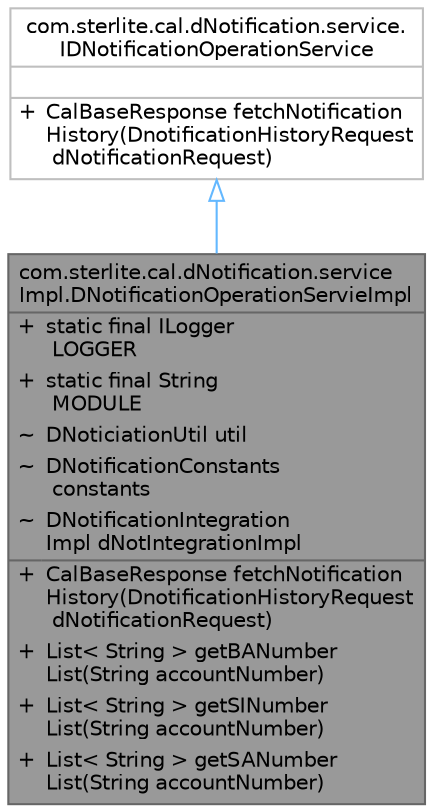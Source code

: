 digraph "com.sterlite.cal.dNotification.serviceImpl.DNotificationOperationServieImpl"
{
 // LATEX_PDF_SIZE
  bgcolor="transparent";
  edge [fontname=Helvetica,fontsize=10,labelfontname=Helvetica,labelfontsize=10];
  node [fontname=Helvetica,fontsize=10,shape=box,height=0.2,width=0.4];
  Node1 [id="Node000001",shape=plain,label=<<TABLE CELLBORDER="0" BORDER="1"><TR><TD COLSPAN="2" CELLPADDING="1" CELLSPACING="0">com.sterlite.cal.dNotification.service<BR ALIGN="LEFT"/>Impl.DNotificationOperationServieImpl</TD></TR>
<HR/>
<TR><TD VALIGN="top" CELLPADDING="1" CELLSPACING="0">+</TD><TD VALIGN="top" ALIGN="LEFT" CELLPADDING="1" CELLSPACING="0">static final ILogger<BR ALIGN="LEFT"/> LOGGER<BR ALIGN="LEFT"/></TD></TR>
<TR><TD VALIGN="top" CELLPADDING="1" CELLSPACING="0">+</TD><TD VALIGN="top" ALIGN="LEFT" CELLPADDING="1" CELLSPACING="0">static final String<BR ALIGN="LEFT"/> MODULE<BR ALIGN="LEFT"/></TD></TR>
<TR><TD VALIGN="top" CELLPADDING="1" CELLSPACING="0">~</TD><TD VALIGN="top" ALIGN="LEFT" CELLPADDING="1" CELLSPACING="0">DNoticiationUtil util<BR ALIGN="LEFT"/></TD></TR>
<TR><TD VALIGN="top" CELLPADDING="1" CELLSPACING="0">~</TD><TD VALIGN="top" ALIGN="LEFT" CELLPADDING="1" CELLSPACING="0">DNotificationConstants<BR ALIGN="LEFT"/> constants<BR ALIGN="LEFT"/></TD></TR>
<TR><TD VALIGN="top" CELLPADDING="1" CELLSPACING="0">~</TD><TD VALIGN="top" ALIGN="LEFT" CELLPADDING="1" CELLSPACING="0">DNotificationIntegration<BR ALIGN="LEFT"/>Impl dNotIntegrationImpl<BR ALIGN="LEFT"/></TD></TR>
<HR/>
<TR><TD VALIGN="top" CELLPADDING="1" CELLSPACING="0">+</TD><TD VALIGN="top" ALIGN="LEFT" CELLPADDING="1" CELLSPACING="0">CalBaseResponse fetchNotification<BR ALIGN="LEFT"/>History(DnotificationHistoryRequest<BR ALIGN="LEFT"/> dNotificationRequest)<BR ALIGN="LEFT"/></TD></TR>
<TR><TD VALIGN="top" CELLPADDING="1" CELLSPACING="0">+</TD><TD VALIGN="top" ALIGN="LEFT" CELLPADDING="1" CELLSPACING="0">List&lt; String &gt; getBANumber<BR ALIGN="LEFT"/>List(String accountNumber)<BR ALIGN="LEFT"/></TD></TR>
<TR><TD VALIGN="top" CELLPADDING="1" CELLSPACING="0">+</TD><TD VALIGN="top" ALIGN="LEFT" CELLPADDING="1" CELLSPACING="0">List&lt; String &gt; getSINumber<BR ALIGN="LEFT"/>List(String accountNumber)<BR ALIGN="LEFT"/></TD></TR>
<TR><TD VALIGN="top" CELLPADDING="1" CELLSPACING="0">+</TD><TD VALIGN="top" ALIGN="LEFT" CELLPADDING="1" CELLSPACING="0">List&lt; String &gt; getSANumber<BR ALIGN="LEFT"/>List(String accountNumber)<BR ALIGN="LEFT"/></TD></TR>
</TABLE>>
,height=0.2,width=0.4,color="gray40", fillcolor="grey60", style="filled", fontcolor="black",tooltip=" "];
  Node2 -> Node1 [id="edge1_Node000001_Node000002",dir="back",color="steelblue1",style="solid",tooltip=" ",arrowtail="onormal"];
  Node2 [id="Node000002",shape=plain,label=<<TABLE CELLBORDER="0" BORDER="1"><TR><TD COLSPAN="2" CELLPADDING="1" CELLSPACING="0">com.sterlite.cal.dNotification.service.<BR ALIGN="LEFT"/>IDNotificationOperationService</TD></TR>
<HR/>
<TR><TD COLSPAN="2" CELLPADDING="1" CELLSPACING="0">&nbsp;</TD></TR>
<HR/>
<TR><TD VALIGN="top" CELLPADDING="1" CELLSPACING="0">+</TD><TD VALIGN="top" ALIGN="LEFT" CELLPADDING="1" CELLSPACING="0">CalBaseResponse fetchNotification<BR ALIGN="LEFT"/>History(DnotificationHistoryRequest<BR ALIGN="LEFT"/> dNotificationRequest)<BR ALIGN="LEFT"/></TD></TR>
</TABLE>>
,height=0.2,width=0.4,color="grey75", fillcolor="white", style="filled",URL="$interfacecom_1_1sterlite_1_1cal_1_1d_notification_1_1service_1_1_i_d_notification_operation_service.html",tooltip=" "];
}
